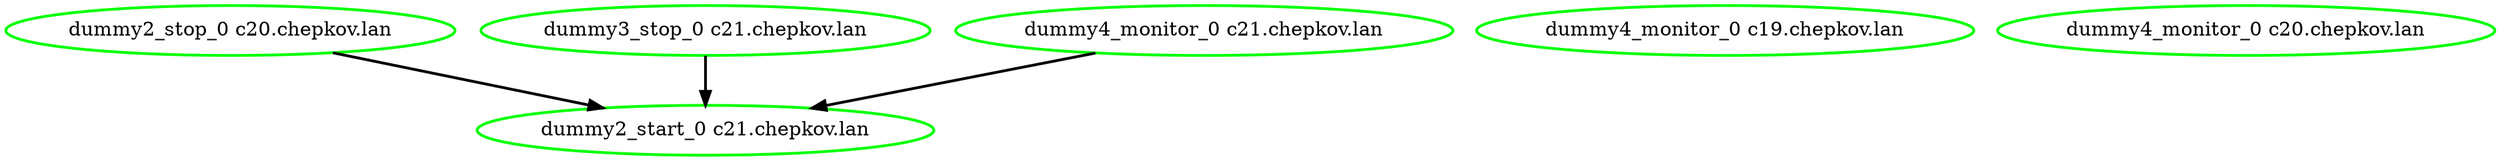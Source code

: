  digraph "g" {
"dummy2_start_0 c21.chepkov.lan" [ style=bold color="green" fontcolor="black"]
"dummy2_stop_0 c20.chepkov.lan" -> "dummy2_start_0 c21.chepkov.lan" [ style = bold]
"dummy2_stop_0 c20.chepkov.lan" [ style=bold color="green" fontcolor="black"]
"dummy3_stop_0 c21.chepkov.lan" -> "dummy2_start_0 c21.chepkov.lan" [ style = bold]
"dummy3_stop_0 c21.chepkov.lan" [ style=bold color="green" fontcolor="black"]
"dummy4_monitor_0 c19.chepkov.lan" [ style=bold color="green" fontcolor="black"]
"dummy4_monitor_0 c20.chepkov.lan" [ style=bold color="green" fontcolor="black"]
"dummy4_monitor_0 c21.chepkov.lan" -> "dummy2_start_0 c21.chepkov.lan" [ style = bold]
"dummy4_monitor_0 c21.chepkov.lan" [ style=bold color="green" fontcolor="black"]
}
